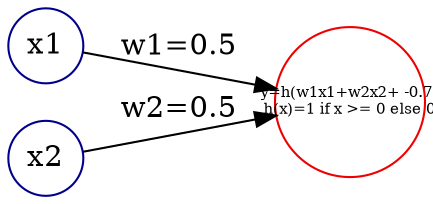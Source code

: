digraph and_gate {

    rankdir=LR
	splines=line
        
    node [fixedsize=true, label=""];

    subgraph input_layer {
		label = "input layer";
		color=white;
		node [
			style=solid,
			color=blue4, 
			shape=circle
		];
		x1 [label=x1];
		x2 [label=x2];
	}

	subgraph output_layer {
		color=white;
		label = "output layer";
		node [
			style=solid,
			color=red2, 
			shape=circle,
			height = 1,
    		width = 1,
			fontsize = 7,
		];
		y [label="y=h(w1x1+w2x2+ -0.7)\nh(x)=1 if x >= 0 else 0"];
	}

    x1 -> y [ label = "w1=0.5" ];
    x2 -> y [ label = "w2=0.5" ];

}